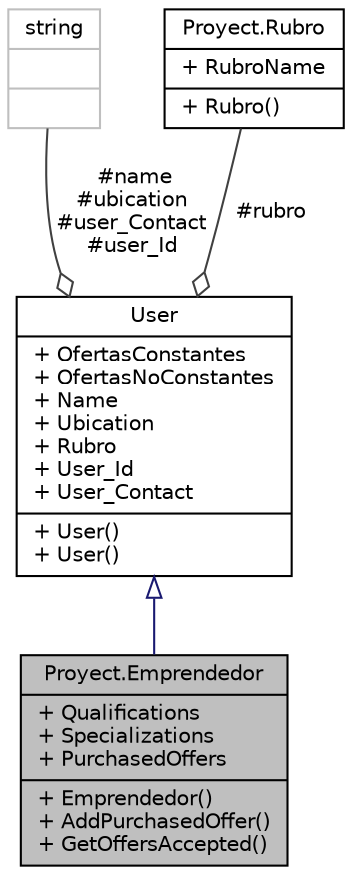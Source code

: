 digraph "Proyect.Emprendedor"
{
 // INTERACTIVE_SVG=YES
 // LATEX_PDF_SIZE
  edge [fontname="Helvetica",fontsize="10",labelfontname="Helvetica",labelfontsize="10"];
  node [fontname="Helvetica",fontsize="10",shape=record];
  Node1 [label="{Proyect.Emprendedor\n|+ Qualifications\l+ Specializations\l+ PurchasedOffers\l|+ Emprendedor()\l+ AddPurchasedOffer()\l+ GetOffersAccepted()\l}",height=0.2,width=0.4,color="black", fillcolor="grey75", style="filled", fontcolor="black",tooltip="Esta clase representa un Emprendedor, hereda de user (Tienen relaciontaxonomica)."];
  Node2 -> Node1 [dir="back",color="midnightblue",fontsize="10",style="solid",arrowtail="onormal",fontname="Helvetica"];
  Node2 [label="{User\n|+ OfertasConstantes\l+ OfertasNoConstantes\l+ Name\l+ Ubication\l+ Rubro\l+ User_Id\l+ User_Contact\l|+ User()\l+ User()\l}",height=0.2,width=0.4,color="black", fillcolor="white", style="filled",URL="$classProyect_1_1User.html",tooltip="Superclase user de Emprendedor y Company (quienes estan en una relaciontaxonomica con esta clase)."];
  Node3 -> Node2 [color="grey25",fontsize="10",style="solid",label=" #name\n#ubication\n#user_Contact\n#user_Id" ,arrowhead="odiamond",fontname="Helvetica"];
  Node3 [label="{string\n||}",height=0.2,width=0.4,color="grey75", fillcolor="white", style="filled",tooltip=" "];
  Node4 -> Node2 [color="grey25",fontsize="10",style="solid",label=" #rubro" ,arrowhead="odiamond",fontname="Helvetica"];
  Node4 [label="{Proyect.Rubro\n|+ RubroName\l|+ Rubro()\l}",height=0.2,width=0.4,color="black", fillcolor="white", style="filled",URL="$classProyect_1_1Rubro.html",tooltip="Clase que representa el rubro de una compania o emprendedor."];
}
